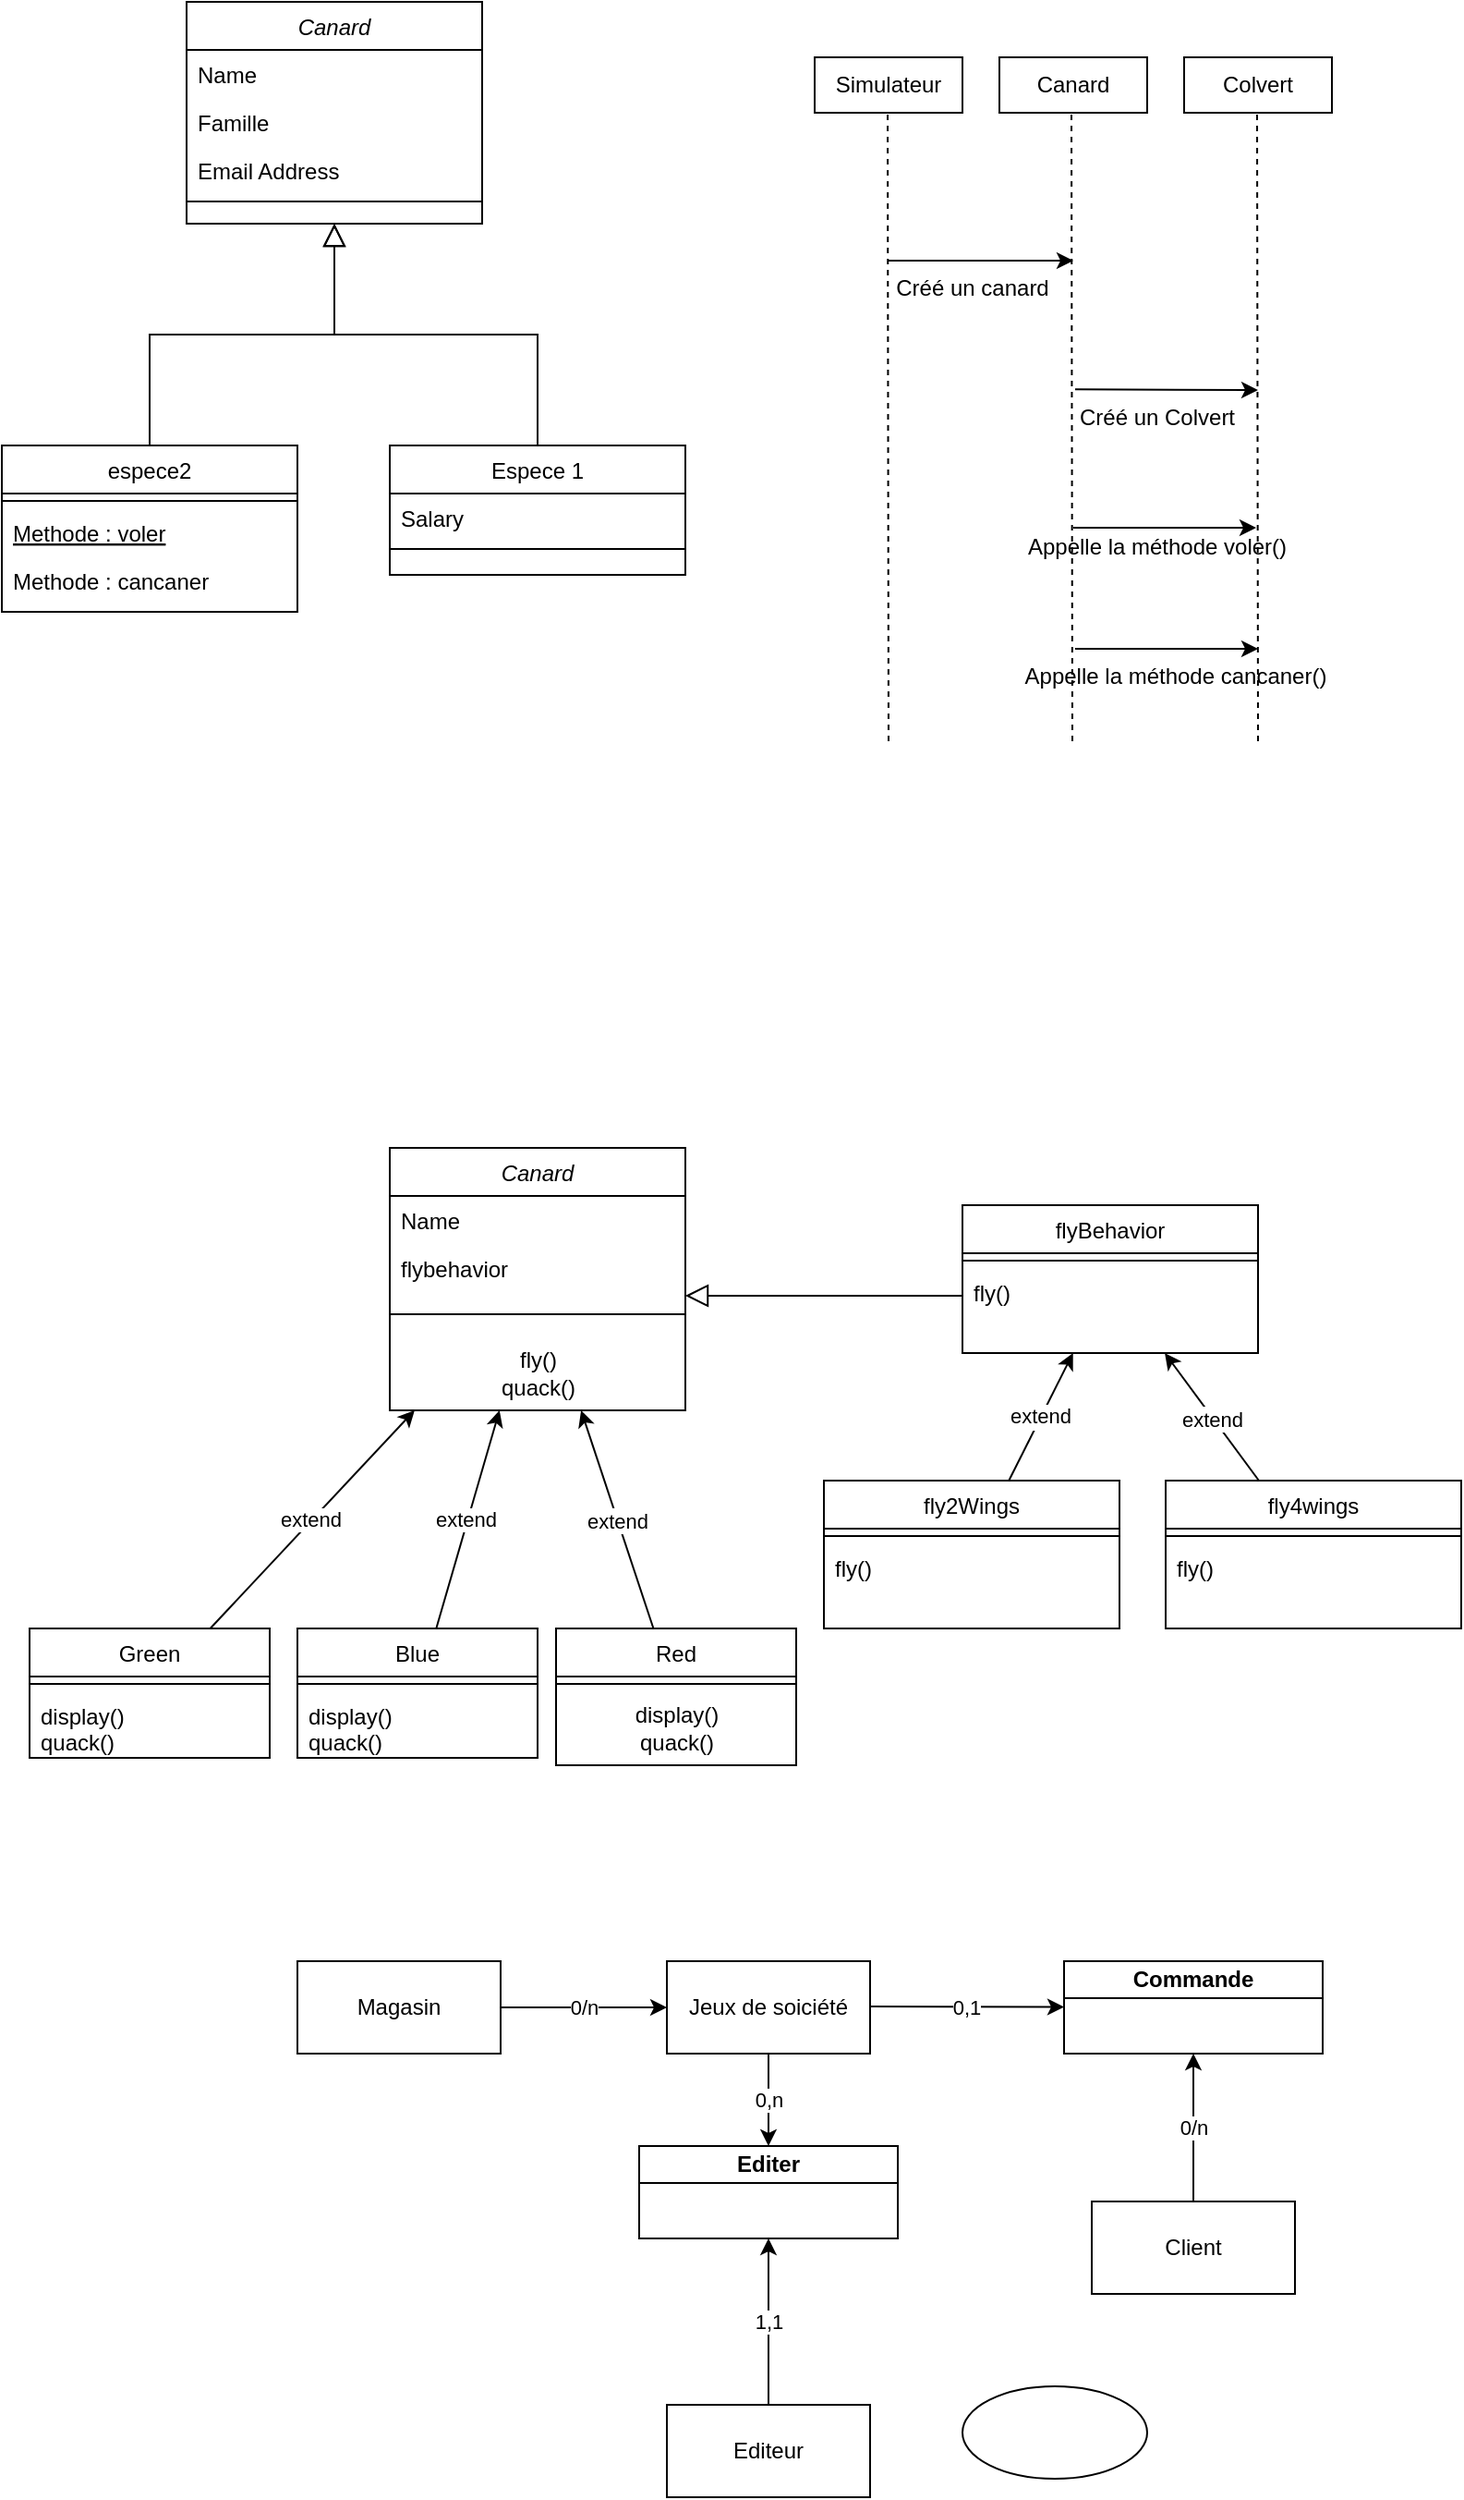 <mxfile version="24.2.5" type="github">
  <diagram id="C5RBs43oDa-KdzZeNtuy" name="Page-1">
    <mxGraphModel dx="1221" dy="759" grid="1" gridSize="10" guides="1" tooltips="1" connect="1" arrows="1" fold="1" page="1" pageScale="1" pageWidth="827" pageHeight="1169" math="0" shadow="0">
      <root>
        <mxCell id="WIyWlLk6GJQsqaUBKTNV-0" />
        <mxCell id="WIyWlLk6GJQsqaUBKTNV-1" parent="WIyWlLk6GJQsqaUBKTNV-0" />
        <mxCell id="zkfFHV4jXpPFQw0GAbJ--0" value="Canard" style="swimlane;fontStyle=2;align=center;verticalAlign=top;childLayout=stackLayout;horizontal=1;startSize=26;horizontalStack=0;resizeParent=1;resizeLast=0;collapsible=1;marginBottom=0;rounded=0;shadow=0;strokeWidth=1;" parent="WIyWlLk6GJQsqaUBKTNV-1" vertex="1">
          <mxGeometry x="110" y="120" width="160" height="120" as="geometry">
            <mxRectangle x="230" y="140" width="160" height="26" as="alternateBounds" />
          </mxGeometry>
        </mxCell>
        <mxCell id="zkfFHV4jXpPFQw0GAbJ--1" value="Name" style="text;align=left;verticalAlign=top;spacingLeft=4;spacingRight=4;overflow=hidden;rotatable=0;points=[[0,0.5],[1,0.5]];portConstraint=eastwest;" parent="zkfFHV4jXpPFQw0GAbJ--0" vertex="1">
          <mxGeometry y="26" width="160" height="26" as="geometry" />
        </mxCell>
        <mxCell id="zkfFHV4jXpPFQw0GAbJ--2" value="Famille" style="text;align=left;verticalAlign=top;spacingLeft=4;spacingRight=4;overflow=hidden;rotatable=0;points=[[0,0.5],[1,0.5]];portConstraint=eastwest;rounded=0;shadow=0;html=0;" parent="zkfFHV4jXpPFQw0GAbJ--0" vertex="1">
          <mxGeometry y="52" width="160" height="26" as="geometry" />
        </mxCell>
        <mxCell id="zkfFHV4jXpPFQw0GAbJ--3" value="Email Address" style="text;align=left;verticalAlign=top;spacingLeft=4;spacingRight=4;overflow=hidden;rotatable=0;points=[[0,0.5],[1,0.5]];portConstraint=eastwest;rounded=0;shadow=0;html=0;" parent="zkfFHV4jXpPFQw0GAbJ--0" vertex="1">
          <mxGeometry y="78" width="160" height="26" as="geometry" />
        </mxCell>
        <mxCell id="zkfFHV4jXpPFQw0GAbJ--4" value="" style="line;html=1;strokeWidth=1;align=left;verticalAlign=middle;spacingTop=-1;spacingLeft=3;spacingRight=3;rotatable=0;labelPosition=right;points=[];portConstraint=eastwest;" parent="zkfFHV4jXpPFQw0GAbJ--0" vertex="1">
          <mxGeometry y="104" width="160" height="8" as="geometry" />
        </mxCell>
        <mxCell id="zkfFHV4jXpPFQw0GAbJ--6" value="espece2" style="swimlane;fontStyle=0;align=center;verticalAlign=top;childLayout=stackLayout;horizontal=1;startSize=26;horizontalStack=0;resizeParent=1;resizeLast=0;collapsible=1;marginBottom=0;rounded=0;shadow=0;strokeWidth=1;" parent="WIyWlLk6GJQsqaUBKTNV-1" vertex="1">
          <mxGeometry x="10" y="360" width="160" height="90" as="geometry">
            <mxRectangle x="130" y="380" width="160" height="26" as="alternateBounds" />
          </mxGeometry>
        </mxCell>
        <mxCell id="zkfFHV4jXpPFQw0GAbJ--9" value="" style="line;html=1;strokeWidth=1;align=left;verticalAlign=middle;spacingTop=-1;spacingLeft=3;spacingRight=3;rotatable=0;labelPosition=right;points=[];portConstraint=eastwest;" parent="zkfFHV4jXpPFQw0GAbJ--6" vertex="1">
          <mxGeometry y="26" width="160" height="8" as="geometry" />
        </mxCell>
        <mxCell id="zkfFHV4jXpPFQw0GAbJ--10" value="Methode : voler" style="text;align=left;verticalAlign=top;spacingLeft=4;spacingRight=4;overflow=hidden;rotatable=0;points=[[0,0.5],[1,0.5]];portConstraint=eastwest;fontStyle=4" parent="zkfFHV4jXpPFQw0GAbJ--6" vertex="1">
          <mxGeometry y="34" width="160" height="26" as="geometry" />
        </mxCell>
        <mxCell id="zkfFHV4jXpPFQw0GAbJ--11" value="Methode : cancaner" style="text;align=left;verticalAlign=top;spacingLeft=4;spacingRight=4;overflow=hidden;rotatable=0;points=[[0,0.5],[1,0.5]];portConstraint=eastwest;" parent="zkfFHV4jXpPFQw0GAbJ--6" vertex="1">
          <mxGeometry y="60" width="160" height="26" as="geometry" />
        </mxCell>
        <mxCell id="zkfFHV4jXpPFQw0GAbJ--12" value="" style="endArrow=block;endSize=10;endFill=0;shadow=0;strokeWidth=1;rounded=0;curved=0;edgeStyle=elbowEdgeStyle;elbow=vertical;" parent="WIyWlLk6GJQsqaUBKTNV-1" source="zkfFHV4jXpPFQw0GAbJ--6" target="zkfFHV4jXpPFQw0GAbJ--0" edge="1">
          <mxGeometry width="160" relative="1" as="geometry">
            <mxPoint x="90" y="203" as="sourcePoint" />
            <mxPoint x="90" y="203" as="targetPoint" />
          </mxGeometry>
        </mxCell>
        <mxCell id="zkfFHV4jXpPFQw0GAbJ--13" value="Espece 1" style="swimlane;fontStyle=0;align=center;verticalAlign=top;childLayout=stackLayout;horizontal=1;startSize=26;horizontalStack=0;resizeParent=1;resizeLast=0;collapsible=1;marginBottom=0;rounded=0;shadow=0;strokeWidth=1;" parent="WIyWlLk6GJQsqaUBKTNV-1" vertex="1">
          <mxGeometry x="220" y="360" width="160" height="70" as="geometry">
            <mxRectangle x="340" y="380" width="170" height="26" as="alternateBounds" />
          </mxGeometry>
        </mxCell>
        <mxCell id="zkfFHV4jXpPFQw0GAbJ--14" value="Salary" style="text;align=left;verticalAlign=top;spacingLeft=4;spacingRight=4;overflow=hidden;rotatable=0;points=[[0,0.5],[1,0.5]];portConstraint=eastwest;" parent="zkfFHV4jXpPFQw0GAbJ--13" vertex="1">
          <mxGeometry y="26" width="160" height="26" as="geometry" />
        </mxCell>
        <mxCell id="zkfFHV4jXpPFQw0GAbJ--15" value="" style="line;html=1;strokeWidth=1;align=left;verticalAlign=middle;spacingTop=-1;spacingLeft=3;spacingRight=3;rotatable=0;labelPosition=right;points=[];portConstraint=eastwest;" parent="zkfFHV4jXpPFQw0GAbJ--13" vertex="1">
          <mxGeometry y="52" width="160" height="8" as="geometry" />
        </mxCell>
        <mxCell id="zkfFHV4jXpPFQw0GAbJ--16" value="" style="endArrow=block;endSize=10;endFill=0;shadow=0;strokeWidth=1;rounded=0;curved=0;edgeStyle=elbowEdgeStyle;elbow=vertical;" parent="WIyWlLk6GJQsqaUBKTNV-1" source="zkfFHV4jXpPFQw0GAbJ--13" target="zkfFHV4jXpPFQw0GAbJ--0" edge="1">
          <mxGeometry width="160" relative="1" as="geometry">
            <mxPoint x="100" y="373" as="sourcePoint" />
            <mxPoint x="200" y="271" as="targetPoint" />
          </mxGeometry>
        </mxCell>
        <mxCell id="nrB4lIm2vFU0IHgTo4m3-0" value="Simulateur" style="rounded=0;whiteSpace=wrap;html=1;" vertex="1" parent="WIyWlLk6GJQsqaUBKTNV-1">
          <mxGeometry x="450" y="150" width="80" height="30" as="geometry" />
        </mxCell>
        <mxCell id="nrB4lIm2vFU0IHgTo4m3-1" value="Canard" style="rounded=0;whiteSpace=wrap;html=1;" vertex="1" parent="WIyWlLk6GJQsqaUBKTNV-1">
          <mxGeometry x="550" y="150" width="80" height="30" as="geometry" />
        </mxCell>
        <mxCell id="nrB4lIm2vFU0IHgTo4m3-4" value="" style="endArrow=classic;html=1;rounded=0;" edge="1" parent="WIyWlLk6GJQsqaUBKTNV-1">
          <mxGeometry width="50" height="50" relative="1" as="geometry">
            <mxPoint x="490" y="260" as="sourcePoint" />
            <mxPoint x="590" y="260" as="targetPoint" />
          </mxGeometry>
        </mxCell>
        <mxCell id="nrB4lIm2vFU0IHgTo4m3-6" value="Créé un canard" style="text;html=1;align=center;verticalAlign=middle;resizable=0;points=[];autosize=1;strokeColor=none;fillColor=none;" vertex="1" parent="WIyWlLk6GJQsqaUBKTNV-1">
          <mxGeometry x="480" y="260" width="110" height="30" as="geometry" />
        </mxCell>
        <mxCell id="nrB4lIm2vFU0IHgTo4m3-7" value="Colvert" style="rounded=0;whiteSpace=wrap;html=1;" vertex="1" parent="WIyWlLk6GJQsqaUBKTNV-1">
          <mxGeometry x="650" y="150" width="80" height="30" as="geometry" />
        </mxCell>
        <mxCell id="nrB4lIm2vFU0IHgTo4m3-9" value="" style="endArrow=none;dashed=1;html=1;rounded=0;" edge="1" parent="WIyWlLk6GJQsqaUBKTNV-1">
          <mxGeometry width="50" height="50" relative="1" as="geometry">
            <mxPoint x="490" y="520" as="sourcePoint" />
            <mxPoint x="489.5" y="180" as="targetPoint" />
          </mxGeometry>
        </mxCell>
        <mxCell id="nrB4lIm2vFU0IHgTo4m3-10" value="" style="endArrow=none;dashed=1;html=1;rounded=0;" edge="1" parent="WIyWlLk6GJQsqaUBKTNV-1">
          <mxGeometry width="50" height="50" relative="1" as="geometry">
            <mxPoint x="589.5" y="520" as="sourcePoint" />
            <mxPoint x="589" y="180" as="targetPoint" />
          </mxGeometry>
        </mxCell>
        <mxCell id="nrB4lIm2vFU0IHgTo4m3-11" value="" style="endArrow=none;dashed=1;html=1;rounded=0;" edge="1" parent="WIyWlLk6GJQsqaUBKTNV-1">
          <mxGeometry width="50" height="50" relative="1" as="geometry">
            <mxPoint x="690" y="520" as="sourcePoint" />
            <mxPoint x="689.5" y="180" as="targetPoint" />
          </mxGeometry>
        </mxCell>
        <mxCell id="nrB4lIm2vFU0IHgTo4m3-12" value="Créé un Colvert" style="text;html=1;align=center;verticalAlign=middle;resizable=0;points=[];autosize=1;strokeColor=none;fillColor=none;" vertex="1" parent="WIyWlLk6GJQsqaUBKTNV-1">
          <mxGeometry x="580" y="330" width="110" height="30" as="geometry" />
        </mxCell>
        <mxCell id="nrB4lIm2vFU0IHgTo4m3-14" value="Appelle la méthode cancaner()" style="text;html=1;align=center;verticalAlign=middle;resizable=0;points=[];autosize=1;strokeColor=none;fillColor=none;" vertex="1" parent="WIyWlLk6GJQsqaUBKTNV-1">
          <mxGeometry x="550" y="470" width="190" height="30" as="geometry" />
        </mxCell>
        <mxCell id="nrB4lIm2vFU0IHgTo4m3-15" value="Appelle la méthode voler()" style="text;html=1;align=center;verticalAlign=middle;resizable=0;points=[];autosize=1;strokeColor=none;fillColor=none;" vertex="1" parent="WIyWlLk6GJQsqaUBKTNV-1">
          <mxGeometry x="555" y="400" width="160" height="30" as="geometry" />
        </mxCell>
        <mxCell id="nrB4lIm2vFU0IHgTo4m3-17" value="" style="endArrow=classic;html=1;rounded=0;exitX=0.1;exitY=-0.011;exitDx=0;exitDy=0;exitPerimeter=0;" edge="1" parent="WIyWlLk6GJQsqaUBKTNV-1" source="nrB4lIm2vFU0IHgTo4m3-12">
          <mxGeometry width="50" height="50" relative="1" as="geometry">
            <mxPoint x="610" y="330" as="sourcePoint" />
            <mxPoint x="690" y="330" as="targetPoint" />
          </mxGeometry>
        </mxCell>
        <mxCell id="nrB4lIm2vFU0IHgTo4m3-18" value="" style="endArrow=classic;html=1;rounded=0;exitX=0.1;exitY=-0.011;exitDx=0;exitDy=0;exitPerimeter=0;" edge="1" parent="WIyWlLk6GJQsqaUBKTNV-1">
          <mxGeometry width="50" height="50" relative="1" as="geometry">
            <mxPoint x="591" y="470" as="sourcePoint" />
            <mxPoint x="690" y="470" as="targetPoint" />
          </mxGeometry>
        </mxCell>
        <mxCell id="nrB4lIm2vFU0IHgTo4m3-19" value="" style="endArrow=classic;html=1;rounded=0;exitX=0.1;exitY=-0.011;exitDx=0;exitDy=0;exitPerimeter=0;" edge="1" parent="WIyWlLk6GJQsqaUBKTNV-1">
          <mxGeometry width="50" height="50" relative="1" as="geometry">
            <mxPoint x="590" y="404.5" as="sourcePoint" />
            <mxPoint x="689" y="404.5" as="targetPoint" />
          </mxGeometry>
        </mxCell>
        <mxCell id="nrB4lIm2vFU0IHgTo4m3-21" value="Canard" style="swimlane;fontStyle=2;align=center;verticalAlign=top;childLayout=stackLayout;horizontal=1;startSize=26;horizontalStack=0;resizeParent=1;resizeLast=0;collapsible=1;marginBottom=0;rounded=0;shadow=0;strokeWidth=1;" vertex="1" parent="WIyWlLk6GJQsqaUBKTNV-1">
          <mxGeometry x="220" y="740" width="160" height="142" as="geometry">
            <mxRectangle x="230" y="140" width="160" height="26" as="alternateBounds" />
          </mxGeometry>
        </mxCell>
        <mxCell id="nrB4lIm2vFU0IHgTo4m3-22" value="Name" style="text;align=left;verticalAlign=top;spacingLeft=4;spacingRight=4;overflow=hidden;rotatable=0;points=[[0,0.5],[1,0.5]];portConstraint=eastwest;" vertex="1" parent="nrB4lIm2vFU0IHgTo4m3-21">
          <mxGeometry y="26" width="160" height="26" as="geometry" />
        </mxCell>
        <mxCell id="nrB4lIm2vFU0IHgTo4m3-23" value="flybehavior" style="text;align=left;verticalAlign=top;spacingLeft=4;spacingRight=4;overflow=hidden;rotatable=0;points=[[0,0.5],[1,0.5]];portConstraint=eastwest;rounded=0;shadow=0;html=0;" vertex="1" parent="nrB4lIm2vFU0IHgTo4m3-21">
          <mxGeometry y="52" width="160" height="26" as="geometry" />
        </mxCell>
        <mxCell id="nrB4lIm2vFU0IHgTo4m3-25" value="" style="line;html=1;strokeWidth=1;align=left;verticalAlign=middle;spacingTop=-1;spacingLeft=3;spacingRight=3;rotatable=0;labelPosition=right;points=[];portConstraint=eastwest;" vertex="1" parent="nrB4lIm2vFU0IHgTo4m3-21">
          <mxGeometry y="78" width="160" height="24" as="geometry" />
        </mxCell>
        <mxCell id="nrB4lIm2vFU0IHgTo4m3-35" value="fly()&lt;div&gt;quack()&lt;/div&gt;" style="text;html=1;align=center;verticalAlign=middle;resizable=0;points=[];autosize=1;strokeColor=none;fillColor=none;" vertex="1" parent="nrB4lIm2vFU0IHgTo4m3-21">
          <mxGeometry y="102" width="160" height="40" as="geometry" />
        </mxCell>
        <mxCell id="nrB4lIm2vFU0IHgTo4m3-26" value="Green" style="swimlane;fontStyle=0;align=center;verticalAlign=top;childLayout=stackLayout;horizontal=1;startSize=26;horizontalStack=0;resizeParent=1;resizeLast=0;collapsible=1;marginBottom=0;rounded=0;shadow=0;strokeWidth=1;" vertex="1" parent="WIyWlLk6GJQsqaUBKTNV-1">
          <mxGeometry x="25" y="1000" width="130" height="70" as="geometry">
            <mxRectangle x="130" y="380" width="160" height="26" as="alternateBounds" />
          </mxGeometry>
        </mxCell>
        <mxCell id="nrB4lIm2vFU0IHgTo4m3-27" value="" style="line;html=1;strokeWidth=1;align=left;verticalAlign=middle;spacingTop=-1;spacingLeft=3;spacingRight=3;rotatable=0;labelPosition=right;points=[];portConstraint=eastwest;" vertex="1" parent="nrB4lIm2vFU0IHgTo4m3-26">
          <mxGeometry y="26" width="130" height="8" as="geometry" />
        </mxCell>
        <mxCell id="nrB4lIm2vFU0IHgTo4m3-29" value="display()&#xa;quack()" style="text;align=left;verticalAlign=top;spacingLeft=4;spacingRight=4;overflow=hidden;rotatable=0;points=[[0,0.5],[1,0.5]];portConstraint=eastwest;" vertex="1" parent="nrB4lIm2vFU0IHgTo4m3-26">
          <mxGeometry y="34" width="130" height="36" as="geometry" />
        </mxCell>
        <mxCell id="nrB4lIm2vFU0IHgTo4m3-31" value="Red" style="swimlane;fontStyle=0;align=center;verticalAlign=top;childLayout=stackLayout;horizontal=1;startSize=26;horizontalStack=0;resizeParent=1;resizeLast=0;collapsible=1;marginBottom=0;rounded=0;shadow=0;strokeWidth=1;" vertex="1" parent="WIyWlLk6GJQsqaUBKTNV-1">
          <mxGeometry x="310" y="1000" width="130" height="74" as="geometry">
            <mxRectangle x="340" y="380" width="170" height="26" as="alternateBounds" />
          </mxGeometry>
        </mxCell>
        <mxCell id="nrB4lIm2vFU0IHgTo4m3-33" value="" style="line;html=1;strokeWidth=1;align=left;verticalAlign=middle;spacingTop=-1;spacingLeft=3;spacingRight=3;rotatable=0;labelPosition=right;points=[];portConstraint=eastwest;" vertex="1" parent="nrB4lIm2vFU0IHgTo4m3-31">
          <mxGeometry y="26" width="130" height="8" as="geometry" />
        </mxCell>
        <mxCell id="nrB4lIm2vFU0IHgTo4m3-36" value="&lt;span style=&quot;text-align: left;&quot;&gt;display()&lt;/span&gt;&lt;br style=&quot;padding: 0px; margin: 0px; text-align: left;&quot;&gt;&lt;span style=&quot;text-align: left;&quot;&gt;quack()&lt;/span&gt;" style="text;html=1;align=center;verticalAlign=middle;resizable=0;points=[];autosize=1;strokeColor=none;fillColor=none;" vertex="1" parent="nrB4lIm2vFU0IHgTo4m3-31">
          <mxGeometry y="34" width="130" height="40" as="geometry" />
        </mxCell>
        <mxCell id="nrB4lIm2vFU0IHgTo4m3-38" value="flyBehavior" style="swimlane;fontStyle=0;align=center;verticalAlign=top;childLayout=stackLayout;horizontal=1;startSize=26;horizontalStack=0;resizeParent=1;resizeLast=0;collapsible=1;marginBottom=0;rounded=0;shadow=0;strokeWidth=1;" vertex="1" parent="WIyWlLk6GJQsqaUBKTNV-1">
          <mxGeometry x="530" y="771" width="160" height="80" as="geometry">
            <mxRectangle x="130" y="380" width="160" height="26" as="alternateBounds" />
          </mxGeometry>
        </mxCell>
        <mxCell id="nrB4lIm2vFU0IHgTo4m3-39" value="" style="line;html=1;strokeWidth=1;align=left;verticalAlign=middle;spacingTop=-1;spacingLeft=3;spacingRight=3;rotatable=0;labelPosition=right;points=[];portConstraint=eastwest;" vertex="1" parent="nrB4lIm2vFU0IHgTo4m3-38">
          <mxGeometry y="26" width="160" height="8" as="geometry" />
        </mxCell>
        <mxCell id="nrB4lIm2vFU0IHgTo4m3-40" value="fly()" style="text;align=left;verticalAlign=top;spacingLeft=4;spacingRight=4;overflow=hidden;rotatable=0;points=[[0,0.5],[1,0.5]];portConstraint=eastwest;" vertex="1" parent="nrB4lIm2vFU0IHgTo4m3-38">
          <mxGeometry y="34" width="160" height="36" as="geometry" />
        </mxCell>
        <mxCell id="nrB4lIm2vFU0IHgTo4m3-41" value="" style="endArrow=block;endSize=10;endFill=0;shadow=0;strokeWidth=1;rounded=0;curved=0;edgeStyle=elbowEdgeStyle;elbow=vertical;" edge="1" parent="WIyWlLk6GJQsqaUBKTNV-1" source="nrB4lIm2vFU0IHgTo4m3-38" target="nrB4lIm2vFU0IHgTo4m3-21">
          <mxGeometry width="160" relative="1" as="geometry">
            <mxPoint x="590" y="730" as="sourcePoint" />
            <mxPoint x="380" y="802" as="targetPoint" />
            <Array as="points">
              <mxPoint x="410" y="820" />
            </Array>
          </mxGeometry>
        </mxCell>
        <mxCell id="nrB4lIm2vFU0IHgTo4m3-42" value="fly4wings" style="swimlane;fontStyle=0;align=center;verticalAlign=top;childLayout=stackLayout;horizontal=1;startSize=26;horizontalStack=0;resizeParent=1;resizeLast=0;collapsible=1;marginBottom=0;rounded=0;shadow=0;strokeWidth=1;" vertex="1" parent="WIyWlLk6GJQsqaUBKTNV-1">
          <mxGeometry x="640" y="920" width="160" height="80" as="geometry">
            <mxRectangle x="130" y="380" width="160" height="26" as="alternateBounds" />
          </mxGeometry>
        </mxCell>
        <mxCell id="nrB4lIm2vFU0IHgTo4m3-43" value="" style="line;html=1;strokeWidth=1;align=left;verticalAlign=middle;spacingTop=-1;spacingLeft=3;spacingRight=3;rotatable=0;labelPosition=right;points=[];portConstraint=eastwest;" vertex="1" parent="nrB4lIm2vFU0IHgTo4m3-42">
          <mxGeometry y="26" width="160" height="8" as="geometry" />
        </mxCell>
        <mxCell id="nrB4lIm2vFU0IHgTo4m3-44" value="fly()" style="text;align=left;verticalAlign=top;spacingLeft=4;spacingRight=4;overflow=hidden;rotatable=0;points=[[0,0.5],[1,0.5]];portConstraint=eastwest;" vertex="1" parent="nrB4lIm2vFU0IHgTo4m3-42">
          <mxGeometry y="34" width="160" height="36" as="geometry" />
        </mxCell>
        <mxCell id="nrB4lIm2vFU0IHgTo4m3-45" value="fly2Wings" style="swimlane;fontStyle=0;align=center;verticalAlign=top;childLayout=stackLayout;horizontal=1;startSize=26;horizontalStack=0;resizeParent=1;resizeLast=0;collapsible=1;marginBottom=0;rounded=0;shadow=0;strokeWidth=1;" vertex="1" parent="WIyWlLk6GJQsqaUBKTNV-1">
          <mxGeometry x="455" y="920" width="160" height="80" as="geometry">
            <mxRectangle x="130" y="380" width="160" height="26" as="alternateBounds" />
          </mxGeometry>
        </mxCell>
        <mxCell id="nrB4lIm2vFU0IHgTo4m3-46" value="" style="line;html=1;strokeWidth=1;align=left;verticalAlign=middle;spacingTop=-1;spacingLeft=3;spacingRight=3;rotatable=0;labelPosition=right;points=[];portConstraint=eastwest;" vertex="1" parent="nrB4lIm2vFU0IHgTo4m3-45">
          <mxGeometry y="26" width="160" height="8" as="geometry" />
        </mxCell>
        <mxCell id="nrB4lIm2vFU0IHgTo4m3-47" value="fly()" style="text;align=left;verticalAlign=top;spacingLeft=4;spacingRight=4;overflow=hidden;rotatable=0;points=[[0,0.5],[1,0.5]];portConstraint=eastwest;" vertex="1" parent="nrB4lIm2vFU0IHgTo4m3-45">
          <mxGeometry y="34" width="160" height="36" as="geometry" />
        </mxCell>
        <mxCell id="nrB4lIm2vFU0IHgTo4m3-48" value="Blue" style="swimlane;fontStyle=0;align=center;verticalAlign=top;childLayout=stackLayout;horizontal=1;startSize=26;horizontalStack=0;resizeParent=1;resizeLast=0;collapsible=1;marginBottom=0;rounded=0;shadow=0;strokeWidth=1;" vertex="1" parent="WIyWlLk6GJQsqaUBKTNV-1">
          <mxGeometry x="170" y="1000" width="130" height="70" as="geometry">
            <mxRectangle x="130" y="380" width="160" height="26" as="alternateBounds" />
          </mxGeometry>
        </mxCell>
        <mxCell id="nrB4lIm2vFU0IHgTo4m3-49" value="" style="line;html=1;strokeWidth=1;align=left;verticalAlign=middle;spacingTop=-1;spacingLeft=3;spacingRight=3;rotatable=0;labelPosition=right;points=[];portConstraint=eastwest;" vertex="1" parent="nrB4lIm2vFU0IHgTo4m3-48">
          <mxGeometry y="26" width="130" height="8" as="geometry" />
        </mxCell>
        <mxCell id="nrB4lIm2vFU0IHgTo4m3-50" value="display()&#xa;quack()" style="text;align=left;verticalAlign=top;spacingLeft=4;spacingRight=4;overflow=hidden;rotatable=0;points=[[0,0.5],[1,0.5]];portConstraint=eastwest;" vertex="1" parent="nrB4lIm2vFU0IHgTo4m3-48">
          <mxGeometry y="34" width="130" height="36" as="geometry" />
        </mxCell>
        <mxCell id="nrB4lIm2vFU0IHgTo4m3-51" value="" style="endArrow=classic;html=1;rounded=0;" edge="1" parent="WIyWlLk6GJQsqaUBKTNV-1" source="nrB4lIm2vFU0IHgTo4m3-48" target="nrB4lIm2vFU0IHgTo4m3-21">
          <mxGeometry relative="1" as="geometry">
            <mxPoint x="170" y="959.5" as="sourcePoint" />
            <mxPoint x="270" y="959.5" as="targetPoint" />
          </mxGeometry>
        </mxCell>
        <mxCell id="nrB4lIm2vFU0IHgTo4m3-52" value="Label" style="edgeLabel;resizable=0;html=1;;align=center;verticalAlign=middle;" connectable="0" vertex="1" parent="nrB4lIm2vFU0IHgTo4m3-51">
          <mxGeometry relative="1" as="geometry" />
        </mxCell>
        <mxCell id="nrB4lIm2vFU0IHgTo4m3-53" value="extend" style="edgeLabel;html=1;align=center;verticalAlign=middle;resizable=0;points=[];" vertex="1" connectable="0" parent="nrB4lIm2vFU0IHgTo4m3-51">
          <mxGeometry x="-0.007" y="1" relative="1" as="geometry">
            <mxPoint as="offset" />
          </mxGeometry>
        </mxCell>
        <mxCell id="nrB4lIm2vFU0IHgTo4m3-54" value="" style="endArrow=classic;html=1;rounded=0;" edge="1" parent="WIyWlLk6GJQsqaUBKTNV-1" source="nrB4lIm2vFU0IHgTo4m3-26" target="nrB4lIm2vFU0IHgTo4m3-21">
          <mxGeometry relative="1" as="geometry">
            <mxPoint x="255" y="1010" as="sourcePoint" />
            <mxPoint x="289" y="892" as="targetPoint" />
          </mxGeometry>
        </mxCell>
        <mxCell id="nrB4lIm2vFU0IHgTo4m3-55" value="Label" style="edgeLabel;resizable=0;html=1;;align=center;verticalAlign=middle;" connectable="0" vertex="1" parent="nrB4lIm2vFU0IHgTo4m3-54">
          <mxGeometry relative="1" as="geometry" />
        </mxCell>
        <mxCell id="nrB4lIm2vFU0IHgTo4m3-56" value="extend" style="edgeLabel;html=1;align=center;verticalAlign=middle;resizable=0;points=[];" vertex="1" connectable="0" parent="nrB4lIm2vFU0IHgTo4m3-54">
          <mxGeometry x="-0.007" y="1" relative="1" as="geometry">
            <mxPoint as="offset" />
          </mxGeometry>
        </mxCell>
        <mxCell id="nrB4lIm2vFU0IHgTo4m3-57" value="" style="endArrow=classic;html=1;rounded=0;" edge="1" parent="WIyWlLk6GJQsqaUBKTNV-1" source="nrB4lIm2vFU0IHgTo4m3-31" target="nrB4lIm2vFU0IHgTo4m3-21">
          <mxGeometry relative="1" as="geometry">
            <mxPoint x="330" y="1000" as="sourcePoint" />
            <mxPoint x="364" y="882" as="targetPoint" />
          </mxGeometry>
        </mxCell>
        <mxCell id="nrB4lIm2vFU0IHgTo4m3-58" value="Label" style="edgeLabel;resizable=0;html=1;;align=center;verticalAlign=middle;" connectable="0" vertex="1" parent="nrB4lIm2vFU0IHgTo4m3-57">
          <mxGeometry relative="1" as="geometry" />
        </mxCell>
        <mxCell id="nrB4lIm2vFU0IHgTo4m3-59" value="extend" style="edgeLabel;html=1;align=center;verticalAlign=middle;resizable=0;points=[];" vertex="1" connectable="0" parent="nrB4lIm2vFU0IHgTo4m3-57">
          <mxGeometry x="-0.007" y="1" relative="1" as="geometry">
            <mxPoint as="offset" />
          </mxGeometry>
        </mxCell>
        <mxCell id="nrB4lIm2vFU0IHgTo4m3-60" value="" style="endArrow=classic;html=1;rounded=0;" edge="1" parent="WIyWlLk6GJQsqaUBKTNV-1" source="nrB4lIm2vFU0IHgTo4m3-45" target="nrB4lIm2vFU0IHgTo4m3-38">
          <mxGeometry relative="1" as="geometry">
            <mxPoint x="569" y="938" as="sourcePoint" />
            <mxPoint x="530" y="820" as="targetPoint" />
          </mxGeometry>
        </mxCell>
        <mxCell id="nrB4lIm2vFU0IHgTo4m3-61" value="Label" style="edgeLabel;resizable=0;html=1;;align=center;verticalAlign=middle;" connectable="0" vertex="1" parent="nrB4lIm2vFU0IHgTo4m3-60">
          <mxGeometry relative="1" as="geometry" />
        </mxCell>
        <mxCell id="nrB4lIm2vFU0IHgTo4m3-62" value="extend" style="edgeLabel;html=1;align=center;verticalAlign=middle;resizable=0;points=[];" vertex="1" connectable="0" parent="nrB4lIm2vFU0IHgTo4m3-60">
          <mxGeometry x="-0.007" y="1" relative="1" as="geometry">
            <mxPoint as="offset" />
          </mxGeometry>
        </mxCell>
        <mxCell id="nrB4lIm2vFU0IHgTo4m3-63" value="" style="endArrow=classic;html=1;rounded=0;" edge="1" parent="WIyWlLk6GJQsqaUBKTNV-1" source="nrB4lIm2vFU0IHgTo4m3-42" target="nrB4lIm2vFU0IHgTo4m3-38">
          <mxGeometry relative="1" as="geometry">
            <mxPoint x="565" y="930" as="sourcePoint" />
            <mxPoint x="600" y="861" as="targetPoint" />
          </mxGeometry>
        </mxCell>
        <mxCell id="nrB4lIm2vFU0IHgTo4m3-64" value="Label" style="edgeLabel;resizable=0;html=1;;align=center;verticalAlign=middle;" connectable="0" vertex="1" parent="nrB4lIm2vFU0IHgTo4m3-63">
          <mxGeometry relative="1" as="geometry" />
        </mxCell>
        <mxCell id="nrB4lIm2vFU0IHgTo4m3-65" value="extend" style="edgeLabel;html=1;align=center;verticalAlign=middle;resizable=0;points=[];" vertex="1" connectable="0" parent="nrB4lIm2vFU0IHgTo4m3-63">
          <mxGeometry x="-0.007" y="1" relative="1" as="geometry">
            <mxPoint as="offset" />
          </mxGeometry>
        </mxCell>
        <mxCell id="nrB4lIm2vFU0IHgTo4m3-66" value="Magasin" style="rounded=0;whiteSpace=wrap;html=1;" vertex="1" parent="WIyWlLk6GJQsqaUBKTNV-1">
          <mxGeometry x="170" y="1180" width="110" height="50" as="geometry" />
        </mxCell>
        <mxCell id="nrB4lIm2vFU0IHgTo4m3-68" value="Editeur" style="rounded=0;whiteSpace=wrap;html=1;" vertex="1" parent="WIyWlLk6GJQsqaUBKTNV-1">
          <mxGeometry x="370" y="1420" width="110" height="50" as="geometry" />
        </mxCell>
        <mxCell id="nrB4lIm2vFU0IHgTo4m3-69" value="Jeux de soiciété" style="rounded=0;whiteSpace=wrap;html=1;" vertex="1" parent="WIyWlLk6GJQsqaUBKTNV-1">
          <mxGeometry x="370" y="1180" width="110" height="50" as="geometry" />
        </mxCell>
        <mxCell id="nrB4lIm2vFU0IHgTo4m3-73" value="0/n" style="endArrow=classic;html=1;rounded=0;" edge="1" parent="WIyWlLk6GJQsqaUBKTNV-1" source="nrB4lIm2vFU0IHgTo4m3-66" target="nrB4lIm2vFU0IHgTo4m3-69">
          <mxGeometry relative="1" as="geometry">
            <mxPoint x="280" y="1204.5" as="sourcePoint" />
            <mxPoint x="370" y="1205" as="targetPoint" />
          </mxGeometry>
        </mxCell>
        <mxCell id="nrB4lIm2vFU0IHgTo4m3-79" value="Client" style="rounded=0;whiteSpace=wrap;html=1;" vertex="1" parent="WIyWlLk6GJQsqaUBKTNV-1">
          <mxGeometry x="600" y="1310" width="110" height="50" as="geometry" />
        </mxCell>
        <mxCell id="nrB4lIm2vFU0IHgTo4m3-83" value="0/n" style="endArrow=classic;html=1;rounded=0;" edge="1" parent="WIyWlLk6GJQsqaUBKTNV-1" source="nrB4lIm2vFU0IHgTo4m3-79">
          <mxGeometry relative="1" as="geometry">
            <mxPoint x="250" y="1390" as="sourcePoint" />
            <mxPoint x="655" y="1230" as="targetPoint" />
          </mxGeometry>
        </mxCell>
        <mxCell id="nrB4lIm2vFU0IHgTo4m3-84" value="" style="ellipse;whiteSpace=wrap;html=1;" vertex="1" parent="WIyWlLk6GJQsqaUBKTNV-1">
          <mxGeometry x="530" y="1410" width="100" height="50" as="geometry" />
        </mxCell>
        <mxCell id="nrB4lIm2vFU0IHgTo4m3-85" value="Editer" style="swimlane;whiteSpace=wrap;html=1;startSize=20;" vertex="1" parent="WIyWlLk6GJQsqaUBKTNV-1">
          <mxGeometry x="355" y="1280" width="140" height="50" as="geometry" />
        </mxCell>
        <mxCell id="nrB4lIm2vFU0IHgTo4m3-86" style="edgeStyle=orthogonalEdgeStyle;rounded=0;orthogonalLoop=1;jettySize=auto;html=1;exitX=0.5;exitY=1;exitDx=0;exitDy=0;" edge="1" parent="WIyWlLk6GJQsqaUBKTNV-1" source="nrB4lIm2vFU0IHgTo4m3-85" target="nrB4lIm2vFU0IHgTo4m3-85">
          <mxGeometry relative="1" as="geometry" />
        </mxCell>
        <mxCell id="nrB4lIm2vFU0IHgTo4m3-88" value="1,1" style="endArrow=classic;html=1;rounded=0;" edge="1" parent="WIyWlLk6GJQsqaUBKTNV-1" source="nrB4lIm2vFU0IHgTo4m3-68" target="nrB4lIm2vFU0IHgTo4m3-85">
          <mxGeometry relative="1" as="geometry">
            <mxPoint x="424.5" y="1370" as="sourcePoint" />
            <mxPoint x="420" y="1320" as="targetPoint" />
          </mxGeometry>
        </mxCell>
        <mxCell id="nrB4lIm2vFU0IHgTo4m3-89" value="0,n" style="endArrow=classic;html=1;rounded=0;" edge="1" parent="WIyWlLk6GJQsqaUBKTNV-1" source="nrB4lIm2vFU0IHgTo4m3-69" target="nrB4lIm2vFU0IHgTo4m3-85">
          <mxGeometry relative="1" as="geometry">
            <mxPoint x="435" y="1430" as="sourcePoint" />
            <mxPoint x="435" y="1340" as="targetPoint" />
          </mxGeometry>
        </mxCell>
        <mxCell id="nrB4lIm2vFU0IHgTo4m3-90" value="Commande" style="swimlane;whiteSpace=wrap;html=1;startSize=20;" vertex="1" parent="WIyWlLk6GJQsqaUBKTNV-1">
          <mxGeometry x="585" y="1180" width="140" height="50" as="geometry" />
        </mxCell>
        <mxCell id="nrB4lIm2vFU0IHgTo4m3-91" value="0,1" style="endArrow=classic;html=1;rounded=0;" edge="1" parent="WIyWlLk6GJQsqaUBKTNV-1" target="nrB4lIm2vFU0IHgTo4m3-90">
          <mxGeometry relative="1" as="geometry">
            <mxPoint x="480" y="1204.5" as="sourcePoint" />
            <mxPoint x="570" y="1205" as="targetPoint" />
          </mxGeometry>
        </mxCell>
      </root>
    </mxGraphModel>
  </diagram>
</mxfile>
